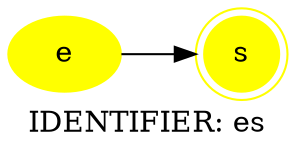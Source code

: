 digraph Plot{
   rankdir = LR;
   label = "IDENTIFIER: es";
    n0[style = filled, color = yellow, label = "e"];
    n1[style = filled, color = yellow, label = "s" ,shape = doublecircle];
    n0 -> n1;
}